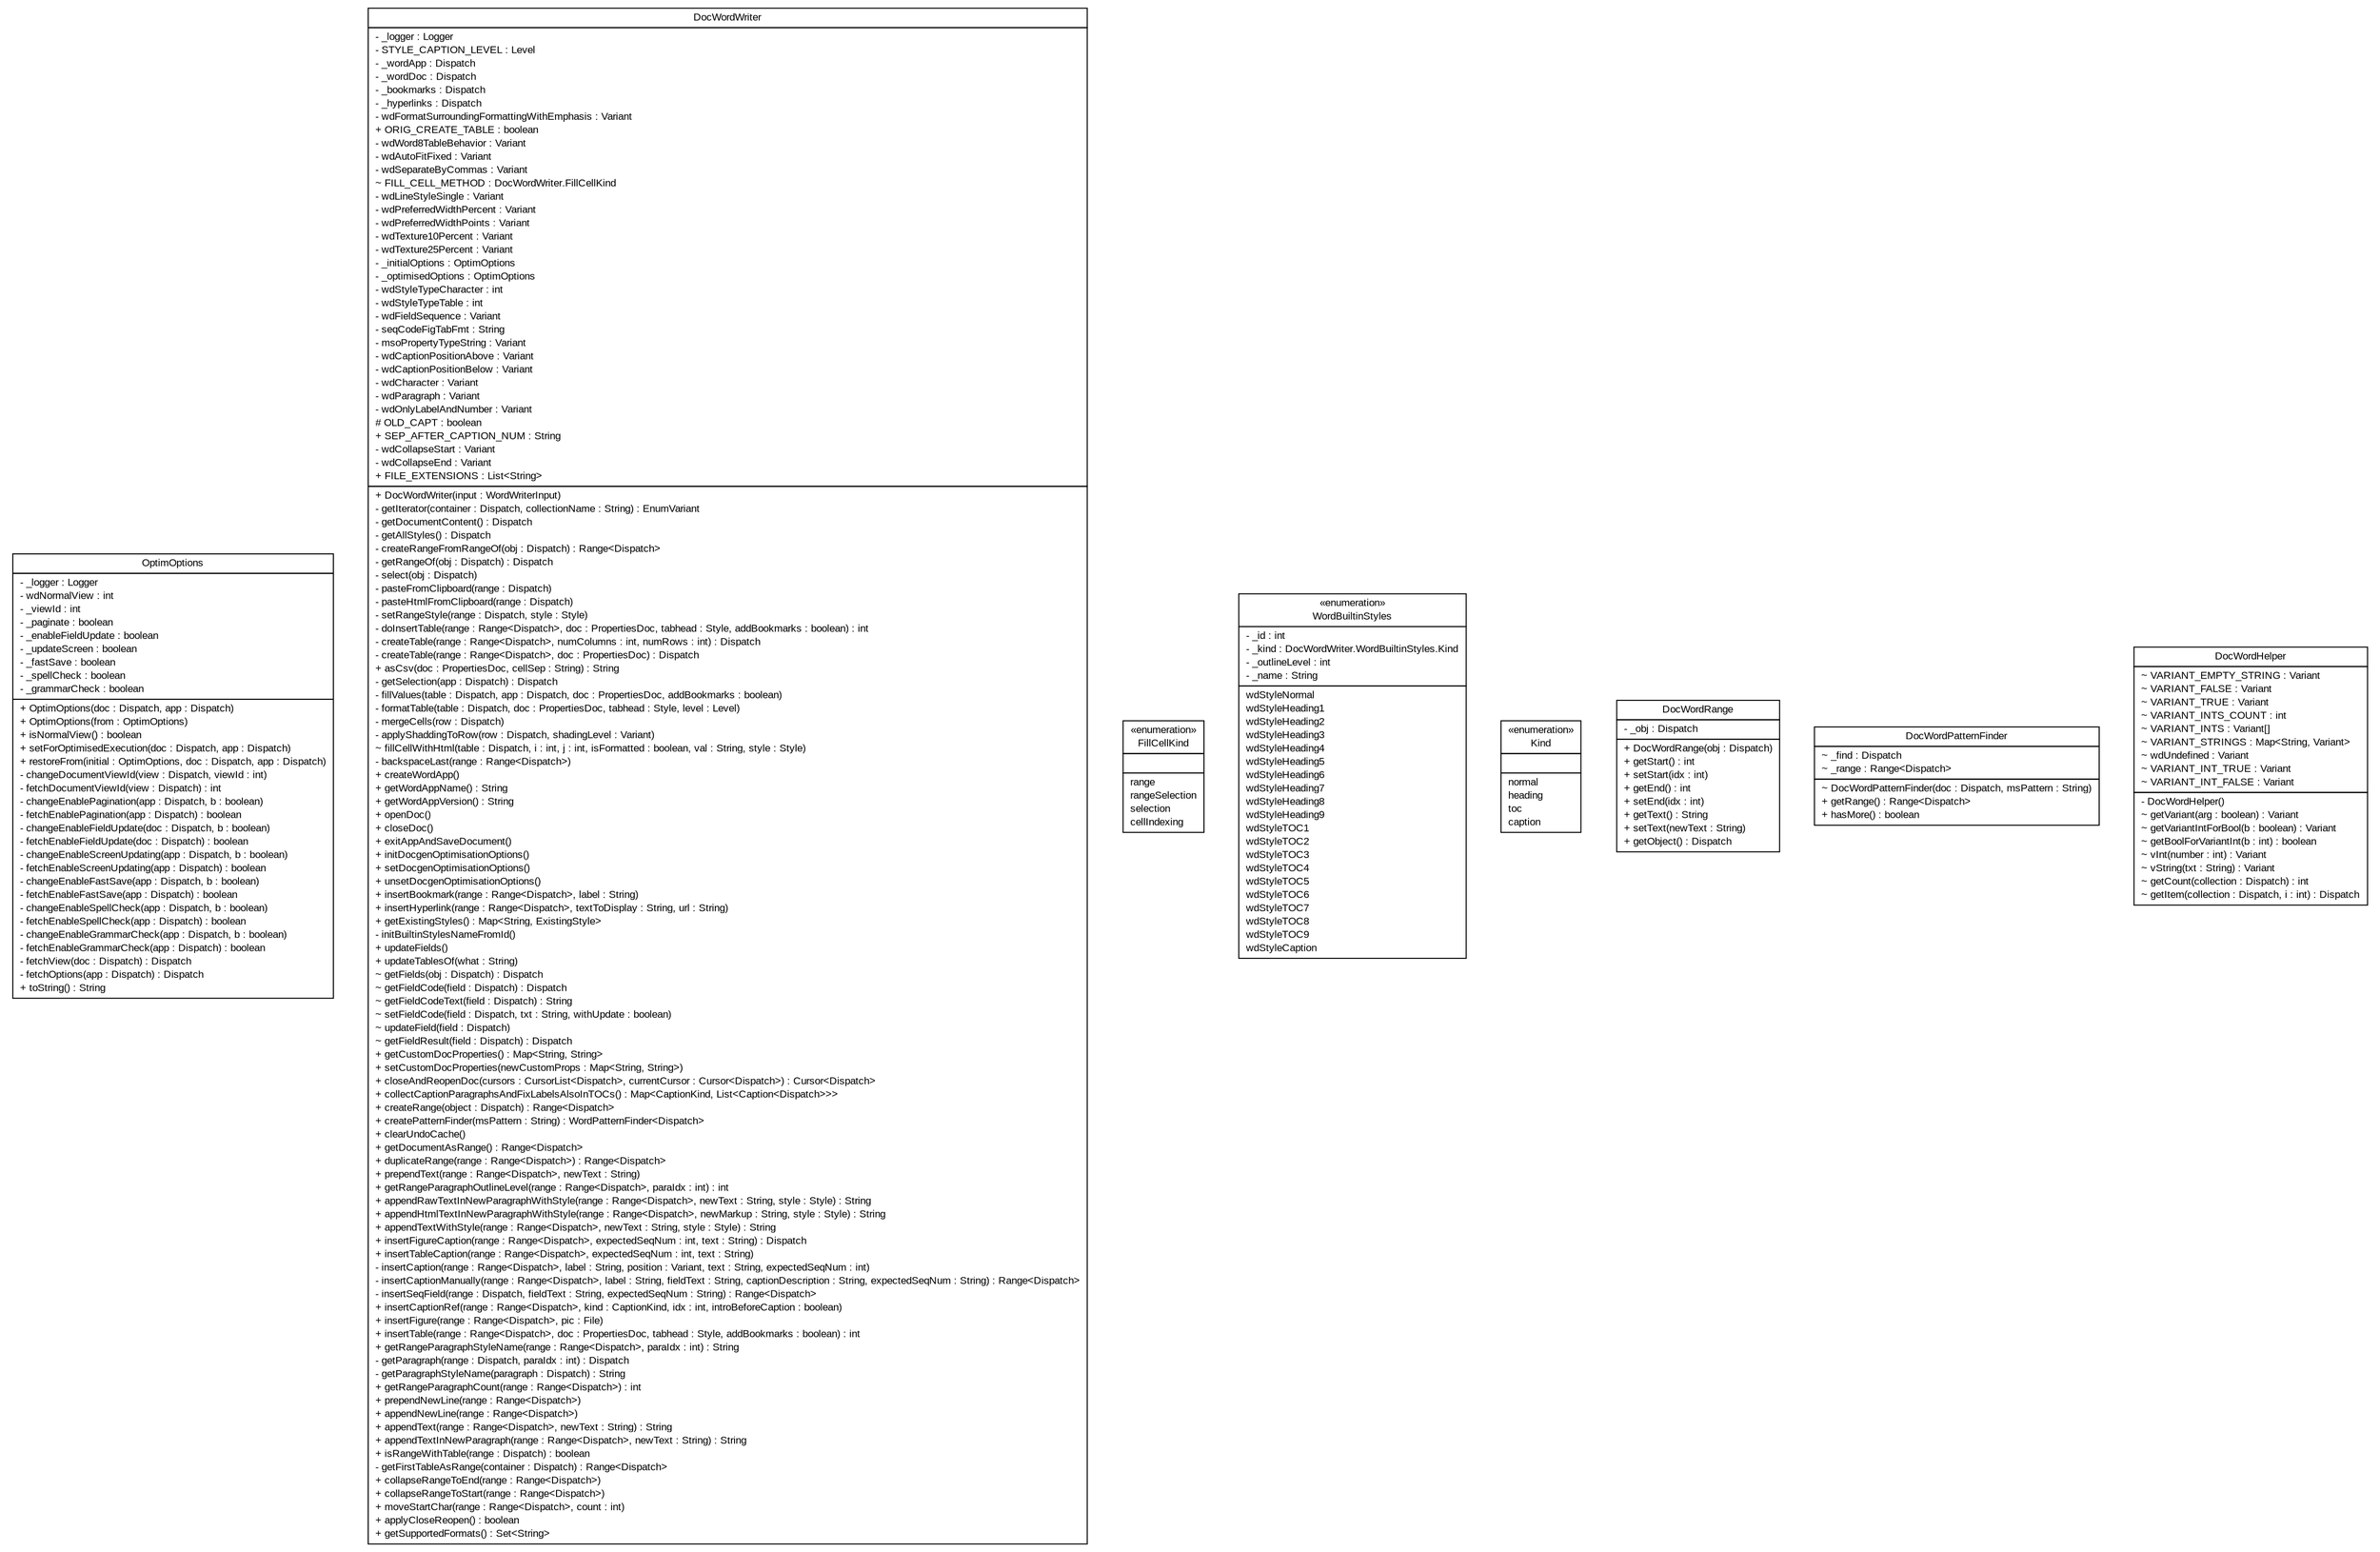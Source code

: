 #!/usr/local/bin/dot
#
# Class diagram 
# Generated by UMLGraph version R5_6_6-6-g3bdff0 (http://www.umlgraph.org/)
#

digraph G {
	edge [fontname="arial",fontsize=10,labelfontname="arial",labelfontsize=10];
	node [fontname="arial",fontsize=10,shape=plaintext];
	nodesep=0.25;
	ranksep=0.5;
	// org.tanjakostic.jcleancim.docgen.writer.word.doc.OptimOptions
	c6535 [label=<<table title="org.tanjakostic.jcleancim.docgen.writer.word.doc.OptimOptions" border="0" cellborder="1" cellspacing="0" cellpadding="2" port="p" href="./OptimOptions.html">
		<tr><td><table border="0" cellspacing="0" cellpadding="1">
<tr><td align="center" balign="center"> OptimOptions </td></tr>
		</table></td></tr>
		<tr><td><table border="0" cellspacing="0" cellpadding="1">
<tr><td align="left" balign="left"> - _logger : Logger </td></tr>
<tr><td align="left" balign="left"> - wdNormalView : int </td></tr>
<tr><td align="left" balign="left"> - _viewId : int </td></tr>
<tr><td align="left" balign="left"> - _paginate : boolean </td></tr>
<tr><td align="left" balign="left"> - _enableFieldUpdate : boolean </td></tr>
<tr><td align="left" balign="left"> - _updateScreen : boolean </td></tr>
<tr><td align="left" balign="left"> - _fastSave : boolean </td></tr>
<tr><td align="left" balign="left"> - _spellCheck : boolean </td></tr>
<tr><td align="left" balign="left"> - _grammarCheck : boolean </td></tr>
		</table></td></tr>
		<tr><td><table border="0" cellspacing="0" cellpadding="1">
<tr><td align="left" balign="left"> + OptimOptions(doc : Dispatch, app : Dispatch) </td></tr>
<tr><td align="left" balign="left"> + OptimOptions(from : OptimOptions) </td></tr>
<tr><td align="left" balign="left"> + isNormalView() : boolean </td></tr>
<tr><td align="left" balign="left"> + setForOptimisedExecution(doc : Dispatch, app : Dispatch) </td></tr>
<tr><td align="left" balign="left"> + restoreFrom(initial : OptimOptions, doc : Dispatch, app : Dispatch) </td></tr>
<tr><td align="left" balign="left"> - changeDocumentViewId(view : Dispatch, viewId : int) </td></tr>
<tr><td align="left" balign="left"> - fetchDocumentViewId(view : Dispatch) : int </td></tr>
<tr><td align="left" balign="left"> - changeEnablePagination(app : Dispatch, b : boolean) </td></tr>
<tr><td align="left" balign="left"> - fetchEnablePagination(app : Dispatch) : boolean </td></tr>
<tr><td align="left" balign="left"> - changeEnableFieldUpdate(doc : Dispatch, b : boolean) </td></tr>
<tr><td align="left" balign="left"> - fetchEnableFieldUpdate(doc : Dispatch) : boolean </td></tr>
<tr><td align="left" balign="left"> - changeEnableScreenUpdating(app : Dispatch, b : boolean) </td></tr>
<tr><td align="left" balign="left"> - fetchEnableScreenUpdating(app : Dispatch) : boolean </td></tr>
<tr><td align="left" balign="left"> - changeEnableFastSave(app : Dispatch, b : boolean) </td></tr>
<tr><td align="left" balign="left"> - fetchEnableFastSave(app : Dispatch) : boolean </td></tr>
<tr><td align="left" balign="left"> - changeEnableSpellCheck(app : Dispatch, b : boolean) </td></tr>
<tr><td align="left" balign="left"> - fetchEnableSpellCheck(app : Dispatch) : boolean </td></tr>
<tr><td align="left" balign="left"> - changeEnableGrammarCheck(app : Dispatch, b : boolean) </td></tr>
<tr><td align="left" balign="left"> - fetchEnableGrammarCheck(app : Dispatch) : boolean </td></tr>
<tr><td align="left" balign="left"> - fetchView(doc : Dispatch) : Dispatch </td></tr>
<tr><td align="left" balign="left"> - fetchOptions(app : Dispatch) : Dispatch </td></tr>
<tr><td align="left" balign="left"> + toString() : String </td></tr>
		</table></td></tr>
		</table>>, URL="./OptimOptions.html", fontname="arial", fontcolor="black", fontsize=10.0];
	// org.tanjakostic.jcleancim.docgen.writer.word.doc.DocWordWriter
	c6536 [label=<<table title="org.tanjakostic.jcleancim.docgen.writer.word.doc.DocWordWriter" border="0" cellborder="1" cellspacing="0" cellpadding="2" port="p" href="./DocWordWriter.html">
		<tr><td><table border="0" cellspacing="0" cellpadding="1">
<tr><td align="center" balign="center"> DocWordWriter </td></tr>
		</table></td></tr>
		<tr><td><table border="0" cellspacing="0" cellpadding="1">
<tr><td align="left" balign="left"> - _logger : Logger </td></tr>
<tr><td align="left" balign="left"> - STYLE_CAPTION_LEVEL : Level </td></tr>
<tr><td align="left" balign="left"> - _wordApp : Dispatch </td></tr>
<tr><td align="left" balign="left"> - _wordDoc : Dispatch </td></tr>
<tr><td align="left" balign="left"> - _bookmarks : Dispatch </td></tr>
<tr><td align="left" balign="left"> - _hyperlinks : Dispatch </td></tr>
<tr><td align="left" balign="left"> - wdFormatSurroundingFormattingWithEmphasis : Variant </td></tr>
<tr><td align="left" balign="left"> + ORIG_CREATE_TABLE : boolean </td></tr>
<tr><td align="left" balign="left"> - wdWord8TableBehavior : Variant </td></tr>
<tr><td align="left" balign="left"> - wdAutoFitFixed : Variant </td></tr>
<tr><td align="left" balign="left"> - wdSeparateByCommas : Variant </td></tr>
<tr><td align="left" balign="left"> ~ FILL_CELL_METHOD : DocWordWriter.FillCellKind </td></tr>
<tr><td align="left" balign="left"> - wdLineStyleSingle : Variant </td></tr>
<tr><td align="left" balign="left"> - wdPreferredWidthPercent : Variant </td></tr>
<tr><td align="left" balign="left"> - wdPreferredWidthPoints : Variant </td></tr>
<tr><td align="left" balign="left"> - wdTexture10Percent : Variant </td></tr>
<tr><td align="left" balign="left"> - wdTexture25Percent : Variant </td></tr>
<tr><td align="left" balign="left"> - _initialOptions : OptimOptions </td></tr>
<tr><td align="left" balign="left"> - _optimisedOptions : OptimOptions </td></tr>
<tr><td align="left" balign="left"> - wdStyleTypeCharacter : int </td></tr>
<tr><td align="left" balign="left"> - wdStyleTypeTable : int </td></tr>
<tr><td align="left" balign="left"> - wdFieldSequence : Variant </td></tr>
<tr><td align="left" balign="left"> - seqCodeFigTabFmt : String </td></tr>
<tr><td align="left" balign="left"> - msoPropertyTypeString : Variant </td></tr>
<tr><td align="left" balign="left"> - wdCaptionPositionAbove : Variant </td></tr>
<tr><td align="left" balign="left"> - wdCaptionPositionBelow : Variant </td></tr>
<tr><td align="left" balign="left"> - wdCharacter : Variant </td></tr>
<tr><td align="left" balign="left"> - wdParagraph : Variant </td></tr>
<tr><td align="left" balign="left"> - wdOnlyLabelAndNumber : Variant </td></tr>
<tr><td align="left" balign="left"> # OLD_CAPT : boolean </td></tr>
<tr><td align="left" balign="left"> + SEP_AFTER_CAPTION_NUM : String </td></tr>
<tr><td align="left" balign="left"> - wdCollapseStart : Variant </td></tr>
<tr><td align="left" balign="left"> - wdCollapseEnd : Variant </td></tr>
<tr><td align="left" balign="left"> + FILE_EXTENSIONS : List&lt;String&gt; </td></tr>
		</table></td></tr>
		<tr><td><table border="0" cellspacing="0" cellpadding="1">
<tr><td align="left" balign="left"> + DocWordWriter(input : WordWriterInput) </td></tr>
<tr><td align="left" balign="left"> - getIterator(container : Dispatch, collectionName : String) : EnumVariant </td></tr>
<tr><td align="left" balign="left"> - getDocumentContent() : Dispatch </td></tr>
<tr><td align="left" balign="left"> - getAllStyles() : Dispatch </td></tr>
<tr><td align="left" balign="left"> - createRangeFromRangeOf(obj : Dispatch) : Range&lt;Dispatch&gt; </td></tr>
<tr><td align="left" balign="left"> - getRangeOf(obj : Dispatch) : Dispatch </td></tr>
<tr><td align="left" balign="left"> - select(obj : Dispatch) </td></tr>
<tr><td align="left" balign="left"> - pasteFromClipboard(range : Dispatch) </td></tr>
<tr><td align="left" balign="left"> - pasteHtmlFromClipboard(range : Dispatch) </td></tr>
<tr><td align="left" balign="left"> - setRangeStyle(range : Dispatch, style : Style) </td></tr>
<tr><td align="left" balign="left"> - doInsertTable(range : Range&lt;Dispatch&gt;, doc : PropertiesDoc, tabhead : Style, addBookmarks : boolean) : int </td></tr>
<tr><td align="left" balign="left"> - createTable(range : Range&lt;Dispatch&gt;, numColumns : int, numRows : int) : Dispatch </td></tr>
<tr><td align="left" balign="left"> - createTable(range : Range&lt;Dispatch&gt;, doc : PropertiesDoc) : Dispatch </td></tr>
<tr><td align="left" balign="left"> + asCsv(doc : PropertiesDoc, cellSep : String) : String </td></tr>
<tr><td align="left" balign="left"> - getSelection(app : Dispatch) : Dispatch </td></tr>
<tr><td align="left" balign="left"> - fillValues(table : Dispatch, app : Dispatch, doc : PropertiesDoc, addBookmarks : boolean) </td></tr>
<tr><td align="left" balign="left"> - formatTable(table : Dispatch, doc : PropertiesDoc, tabhead : Style, level : Level) </td></tr>
<tr><td align="left" balign="left"> - mergeCells(row : Dispatch) </td></tr>
<tr><td align="left" balign="left"> - applyShaddingToRow(row : Dispatch, shadingLevel : Variant) </td></tr>
<tr><td align="left" balign="left"> ~ fillCellWithHtml(table : Dispatch, i : int, j : int, isFormatted : boolean, val : String, style : Style) </td></tr>
<tr><td align="left" balign="left"> - backspaceLast(range : Range&lt;Dispatch&gt;) </td></tr>
<tr><td align="left" balign="left"> + createWordApp() </td></tr>
<tr><td align="left" balign="left"> + getWordAppName() : String </td></tr>
<tr><td align="left" balign="left"> + getWordAppVersion() : String </td></tr>
<tr><td align="left" balign="left"> + openDoc() </td></tr>
<tr><td align="left" balign="left"> + closeDoc() </td></tr>
<tr><td align="left" balign="left"> + exitAppAndSaveDocument() </td></tr>
<tr><td align="left" balign="left"> + initDocgenOptimisationOptions() </td></tr>
<tr><td align="left" balign="left"> + setDocgenOptimisationOptions() </td></tr>
<tr><td align="left" balign="left"> + unsetDocgenOptimisationOptions() </td></tr>
<tr><td align="left" balign="left"> + insertBookmark(range : Range&lt;Dispatch&gt;, label : String) </td></tr>
<tr><td align="left" balign="left"> + insertHyperlink(range : Range&lt;Dispatch&gt;, textToDisplay : String, url : String) </td></tr>
<tr><td align="left" balign="left"> + getExistingStyles() : Map&lt;String, ExistingStyle&gt; </td></tr>
<tr><td align="left" balign="left"> - initBuiltinStylesNameFromId() </td></tr>
<tr><td align="left" balign="left"> + updateFields() </td></tr>
<tr><td align="left" balign="left"> + updateTablesOf(what : String) </td></tr>
<tr><td align="left" balign="left"> ~ getFields(obj : Dispatch) : Dispatch </td></tr>
<tr><td align="left" balign="left"> ~ getFieldCode(field : Dispatch) : Dispatch </td></tr>
<tr><td align="left" balign="left"> ~ getFieldCodeText(field : Dispatch) : String </td></tr>
<tr><td align="left" balign="left"> ~ setFieldCode(field : Dispatch, txt : String, withUpdate : boolean) </td></tr>
<tr><td align="left" balign="left"> ~ updateField(field : Dispatch) </td></tr>
<tr><td align="left" balign="left"> ~ getFieldResult(field : Dispatch) : Dispatch </td></tr>
<tr><td align="left" balign="left"> + getCustomDocProperties() : Map&lt;String, String&gt; </td></tr>
<tr><td align="left" balign="left"> + setCustomDocProperties(newCustomProps : Map&lt;String, String&gt;) </td></tr>
<tr><td align="left" balign="left"> + closeAndReopenDoc(cursors : CursorList&lt;Dispatch&gt;, currentCursor : Cursor&lt;Dispatch&gt;) : Cursor&lt;Dispatch&gt; </td></tr>
<tr><td align="left" balign="left"> + collectCaptionParagraphsAndFixLabelsAlsoInTOCs() : Map&lt;CaptionKind, List&lt;Caption&lt;Dispatch&gt;&gt;&gt; </td></tr>
<tr><td align="left" balign="left"> + createRange(object : Dispatch) : Range&lt;Dispatch&gt; </td></tr>
<tr><td align="left" balign="left"> + createPatternFinder(msPattern : String) : WordPatternFinder&lt;Dispatch&gt; </td></tr>
<tr><td align="left" balign="left"> + clearUndoCache() </td></tr>
<tr><td align="left" balign="left"> + getDocumentAsRange() : Range&lt;Dispatch&gt; </td></tr>
<tr><td align="left" balign="left"> + duplicateRange(range : Range&lt;Dispatch&gt;) : Range&lt;Dispatch&gt; </td></tr>
<tr><td align="left" balign="left"> + prependText(range : Range&lt;Dispatch&gt;, newText : String) </td></tr>
<tr><td align="left" balign="left"> + getRangeParagraphOutlineLevel(range : Range&lt;Dispatch&gt;, paraIdx : int) : int </td></tr>
<tr><td align="left" balign="left"> + appendRawTextInNewParagraphWithStyle(range : Range&lt;Dispatch&gt;, newText : String, style : Style) : String </td></tr>
<tr><td align="left" balign="left"> + appendHtmlTextInNewParagraphWithStyle(range : Range&lt;Dispatch&gt;, newMarkup : String, style : Style) : String </td></tr>
<tr><td align="left" balign="left"> + appendTextWithStyle(range : Range&lt;Dispatch&gt;, newText : String, style : Style) : String </td></tr>
<tr><td align="left" balign="left"> + insertFigureCaption(range : Range&lt;Dispatch&gt;, expectedSeqNum : int, text : String) : Dispatch </td></tr>
<tr><td align="left" balign="left"> + insertTableCaption(range : Range&lt;Dispatch&gt;, expectedSeqNum : int, text : String) </td></tr>
<tr><td align="left" balign="left"> - insertCaption(range : Range&lt;Dispatch&gt;, label : String, position : Variant, text : String, expectedSeqNum : int) </td></tr>
<tr><td align="left" balign="left"> - insertCaptionManually(range : Range&lt;Dispatch&gt;, label : String, fieldText : String, captionDescription : String, expectedSeqNum : String) : Range&lt;Dispatch&gt; </td></tr>
<tr><td align="left" balign="left"> - insertSeqField(range : Dispatch, fieldText : String, expectedSeqNum : String) : Range&lt;Dispatch&gt; </td></tr>
<tr><td align="left" balign="left"> + insertCaptionRef(range : Range&lt;Dispatch&gt;, kind : CaptionKind, idx : int, introBeforeCaption : boolean) </td></tr>
<tr><td align="left" balign="left"> + insertFigure(range : Range&lt;Dispatch&gt;, pic : File) </td></tr>
<tr><td align="left" balign="left"> + insertTable(range : Range&lt;Dispatch&gt;, doc : PropertiesDoc, tabhead : Style, addBookmarks : boolean) : int </td></tr>
<tr><td align="left" balign="left"> + getRangeParagraphStyleName(range : Range&lt;Dispatch&gt;, paraIdx : int) : String </td></tr>
<tr><td align="left" balign="left"> - getParagraph(range : Dispatch, paraIdx : int) : Dispatch </td></tr>
<tr><td align="left" balign="left"> - getParagraphStyleName(paragraph : Dispatch) : String </td></tr>
<tr><td align="left" balign="left"> + getRangeParagraphCount(range : Range&lt;Dispatch&gt;) : int </td></tr>
<tr><td align="left" balign="left"> + prependNewLine(range : Range&lt;Dispatch&gt;) </td></tr>
<tr><td align="left" balign="left"> + appendNewLine(range : Range&lt;Dispatch&gt;) </td></tr>
<tr><td align="left" balign="left"> + appendText(range : Range&lt;Dispatch&gt;, newText : String) : String </td></tr>
<tr><td align="left" balign="left"> + appendTextInNewParagraph(range : Range&lt;Dispatch&gt;, newText : String) : String </td></tr>
<tr><td align="left" balign="left"> + isRangeWithTable(range : Dispatch) : boolean </td></tr>
<tr><td align="left" balign="left"> - getFirstTableAsRange(container : Dispatch) : Range&lt;Dispatch&gt; </td></tr>
<tr><td align="left" balign="left"> + collapseRangeToEnd(range : Range&lt;Dispatch&gt;) </td></tr>
<tr><td align="left" balign="left"> + collapseRangeToStart(range : Range&lt;Dispatch&gt;) </td></tr>
<tr><td align="left" balign="left"> + moveStartChar(range : Range&lt;Dispatch&gt;, count : int) </td></tr>
<tr><td align="left" balign="left"> + applyCloseReopen() : boolean </td></tr>
<tr><td align="left" balign="left"> + getSupportedFormats() : Set&lt;String&gt; </td></tr>
		</table></td></tr>
		</table>>, URL="./DocWordWriter.html", fontname="arial", fontcolor="black", fontsize=10.0];
	// org.tanjakostic.jcleancim.docgen.writer.word.doc.DocWordWriter.FillCellKind
	c6537 [label=<<table title="org.tanjakostic.jcleancim.docgen.writer.word.doc.DocWordWriter.FillCellKind" border="0" cellborder="1" cellspacing="0" cellpadding="2" port="p" href="./DocWordWriter.FillCellKind.html">
		<tr><td><table border="0" cellspacing="0" cellpadding="1">
<tr><td align="center" balign="center"> &#171;enumeration&#187; </td></tr>
<tr><td align="center" balign="center"> FillCellKind </td></tr>
		</table></td></tr>
		<tr><td><table border="0" cellspacing="0" cellpadding="1">
<tr><td align="left" balign="left">  </td></tr>
		</table></td></tr>
		<tr><td><table border="0" cellspacing="0" cellpadding="1">
<tr><td align="left" balign="left"> range </td></tr>
<tr><td align="left" balign="left"> rangeSelection </td></tr>
<tr><td align="left" balign="left"> selection </td></tr>
<tr><td align="left" balign="left"> cellIndexing </td></tr>
		</table></td></tr>
		</table>>, URL="./DocWordWriter.FillCellKind.html", fontname="arial", fontcolor="black", fontsize=10.0];
	// org.tanjakostic.jcleancim.docgen.writer.word.doc.DocWordWriter.WordBuiltinStyles
	c6538 [label=<<table title="org.tanjakostic.jcleancim.docgen.writer.word.doc.DocWordWriter.WordBuiltinStyles" border="0" cellborder="1" cellspacing="0" cellpadding="2" port="p" href="./DocWordWriter.WordBuiltinStyles.html">
		<tr><td><table border="0" cellspacing="0" cellpadding="1">
<tr><td align="center" balign="center"> &#171;enumeration&#187; </td></tr>
<tr><td align="center" balign="center"> WordBuiltinStyles </td></tr>
		</table></td></tr>
		<tr><td><table border="0" cellspacing="0" cellpadding="1">
<tr><td align="left" balign="left"> - _id : int </td></tr>
<tr><td align="left" balign="left"> - _kind : DocWordWriter.WordBuiltinStyles.Kind </td></tr>
<tr><td align="left" balign="left"> - _outlineLevel : int </td></tr>
<tr><td align="left" balign="left"> - _name : String </td></tr>
		</table></td></tr>
		<tr><td><table border="0" cellspacing="0" cellpadding="1">
<tr><td align="left" balign="left"> wdStyleNormal </td></tr>
<tr><td align="left" balign="left"> wdStyleHeading1 </td></tr>
<tr><td align="left" balign="left"> wdStyleHeading2 </td></tr>
<tr><td align="left" balign="left"> wdStyleHeading3 </td></tr>
<tr><td align="left" balign="left"> wdStyleHeading4 </td></tr>
<tr><td align="left" balign="left"> wdStyleHeading5 </td></tr>
<tr><td align="left" balign="left"> wdStyleHeading6 </td></tr>
<tr><td align="left" balign="left"> wdStyleHeading7 </td></tr>
<tr><td align="left" balign="left"> wdStyleHeading8 </td></tr>
<tr><td align="left" balign="left"> wdStyleHeading9 </td></tr>
<tr><td align="left" balign="left"> wdStyleTOC1 </td></tr>
<tr><td align="left" balign="left"> wdStyleTOC2 </td></tr>
<tr><td align="left" balign="left"> wdStyleTOC3 </td></tr>
<tr><td align="left" balign="left"> wdStyleTOC4 </td></tr>
<tr><td align="left" balign="left"> wdStyleTOC5 </td></tr>
<tr><td align="left" balign="left"> wdStyleTOC6 </td></tr>
<tr><td align="left" balign="left"> wdStyleTOC7 </td></tr>
<tr><td align="left" balign="left"> wdStyleTOC8 </td></tr>
<tr><td align="left" balign="left"> wdStyleTOC9 </td></tr>
<tr><td align="left" balign="left"> wdStyleCaption </td></tr>
		</table></td></tr>
		</table>>, URL="./DocWordWriter.WordBuiltinStyles.html", fontname="arial", fontcolor="black", fontsize=10.0];
	// org.tanjakostic.jcleancim.docgen.writer.word.doc.DocWordWriter.WordBuiltinStyles.Kind
	c6539 [label=<<table title="org.tanjakostic.jcleancim.docgen.writer.word.doc.DocWordWriter.WordBuiltinStyles.Kind" border="0" cellborder="1" cellspacing="0" cellpadding="2" port="p" href="./DocWordWriter.WordBuiltinStyles.Kind.html">
		<tr><td><table border="0" cellspacing="0" cellpadding="1">
<tr><td align="center" balign="center"> &#171;enumeration&#187; </td></tr>
<tr><td align="center" balign="center"> Kind </td></tr>
		</table></td></tr>
		<tr><td><table border="0" cellspacing="0" cellpadding="1">
<tr><td align="left" balign="left">  </td></tr>
		</table></td></tr>
		<tr><td><table border="0" cellspacing="0" cellpadding="1">
<tr><td align="left" balign="left"> normal </td></tr>
<tr><td align="left" balign="left"> heading </td></tr>
<tr><td align="left" balign="left"> toc </td></tr>
<tr><td align="left" balign="left"> caption </td></tr>
		</table></td></tr>
		</table>>, URL="./DocWordWriter.WordBuiltinStyles.Kind.html", fontname="arial", fontcolor="black", fontsize=10.0];
	// org.tanjakostic.jcleancim.docgen.writer.word.doc.DocWordRange
	c6540 [label=<<table title="org.tanjakostic.jcleancim.docgen.writer.word.doc.DocWordRange" border="0" cellborder="1" cellspacing="0" cellpadding="2" port="p" href="./DocWordRange.html">
		<tr><td><table border="0" cellspacing="0" cellpadding="1">
<tr><td align="center" balign="center"> DocWordRange </td></tr>
		</table></td></tr>
		<tr><td><table border="0" cellspacing="0" cellpadding="1">
<tr><td align="left" balign="left"> - _obj : Dispatch </td></tr>
		</table></td></tr>
		<tr><td><table border="0" cellspacing="0" cellpadding="1">
<tr><td align="left" balign="left"> + DocWordRange(obj : Dispatch) </td></tr>
<tr><td align="left" balign="left"> + getStart() : int </td></tr>
<tr><td align="left" balign="left"> + setStart(idx : int) </td></tr>
<tr><td align="left" balign="left"> + getEnd() : int </td></tr>
<tr><td align="left" balign="left"> + setEnd(idx : int) </td></tr>
<tr><td align="left" balign="left"> + getText() : String </td></tr>
<tr><td align="left" balign="left"> + setText(newText : String) </td></tr>
<tr><td align="left" balign="left"> + getObject() : Dispatch </td></tr>
		</table></td></tr>
		</table>>, URL="./DocWordRange.html", fontname="arial", fontcolor="black", fontsize=10.0];
	// org.tanjakostic.jcleancim.docgen.writer.word.doc.DocWordPatternFinder
	c6541 [label=<<table title="org.tanjakostic.jcleancim.docgen.writer.word.doc.DocWordPatternFinder" border="0" cellborder="1" cellspacing="0" cellpadding="2" port="p" href="./DocWordPatternFinder.html">
		<tr><td><table border="0" cellspacing="0" cellpadding="1">
<tr><td align="center" balign="center"> DocWordPatternFinder </td></tr>
		</table></td></tr>
		<tr><td><table border="0" cellspacing="0" cellpadding="1">
<tr><td align="left" balign="left"> ~ _find : Dispatch </td></tr>
<tr><td align="left" balign="left"> ~ _range : Range&lt;Dispatch&gt; </td></tr>
		</table></td></tr>
		<tr><td><table border="0" cellspacing="0" cellpadding="1">
<tr><td align="left" balign="left"> ~ DocWordPatternFinder(doc : Dispatch, msPattern : String) </td></tr>
<tr><td align="left" balign="left"> + getRange() : Range&lt;Dispatch&gt; </td></tr>
<tr><td align="left" balign="left"> + hasMore() : boolean </td></tr>
		</table></td></tr>
		</table>>, URL="./DocWordPatternFinder.html", fontname="arial", fontcolor="black", fontsize=10.0];
	// org.tanjakostic.jcleancim.docgen.writer.word.doc.DocWordHelper
	c6542 [label=<<table title="org.tanjakostic.jcleancim.docgen.writer.word.doc.DocWordHelper" border="0" cellborder="1" cellspacing="0" cellpadding="2" port="p" href="./DocWordHelper.html">
		<tr><td><table border="0" cellspacing="0" cellpadding="1">
<tr><td align="center" balign="center"> DocWordHelper </td></tr>
		</table></td></tr>
		<tr><td><table border="0" cellspacing="0" cellpadding="1">
<tr><td align="left" balign="left"> ~ VARIANT_EMPTY_STRING : Variant </td></tr>
<tr><td align="left" balign="left"> ~ VARIANT_FALSE : Variant </td></tr>
<tr><td align="left" balign="left"> ~ VARIANT_TRUE : Variant </td></tr>
<tr><td align="left" balign="left"> ~ VARIANT_INTS_COUNT : int </td></tr>
<tr><td align="left" balign="left"> ~ VARIANT_INTS : Variant[] </td></tr>
<tr><td align="left" balign="left"> ~ VARIANT_STRINGS : Map&lt;String, Variant&gt; </td></tr>
<tr><td align="left" balign="left"> ~ wdUndefined : Variant </td></tr>
<tr><td align="left" balign="left"> ~ VARIANT_INT_TRUE : Variant </td></tr>
<tr><td align="left" balign="left"> ~ VARIANT_INT_FALSE : Variant </td></tr>
		</table></td></tr>
		<tr><td><table border="0" cellspacing="0" cellpadding="1">
<tr><td align="left" balign="left"> - DocWordHelper() </td></tr>
<tr><td align="left" balign="left"> ~ getVariant(arg : boolean) : Variant </td></tr>
<tr><td align="left" balign="left"> ~ getVariantIntForBool(b : boolean) : Variant </td></tr>
<tr><td align="left" balign="left"> ~ getBoolForVariantInt(b : int) : boolean </td></tr>
<tr><td align="left" balign="left"> ~ vInt(number : int) : Variant </td></tr>
<tr><td align="left" balign="left"> ~ vString(txt : String) : Variant </td></tr>
<tr><td align="left" balign="left"> ~ getCount(collection : Dispatch) : int </td></tr>
<tr><td align="left" balign="left"> ~ getItem(collection : Dispatch, i : int) : Dispatch </td></tr>
		</table></td></tr>
		</table>>, URL="./DocWordHelper.html", fontname="arial", fontcolor="black", fontsize=10.0];
}

